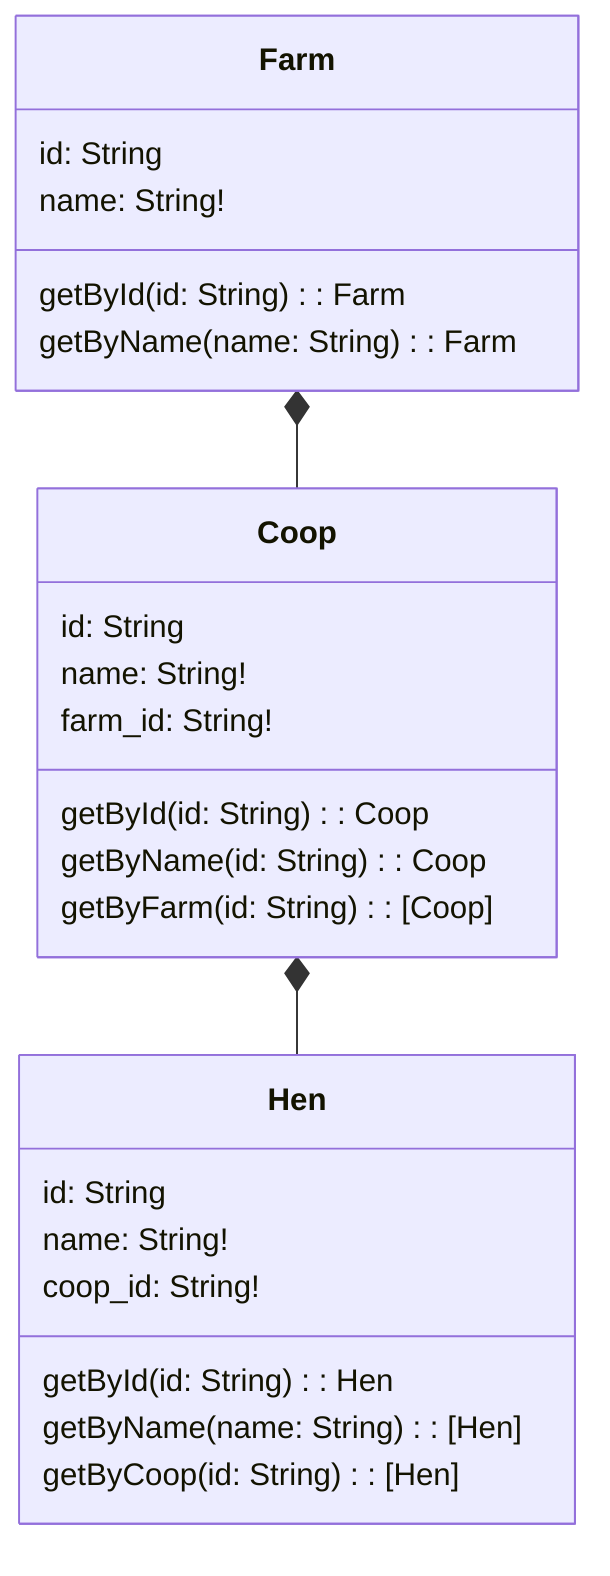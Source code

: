 classDiagram

    Farm *-- Coop
    class Farm {
        id: String
        name: String!

        getById(id: String): Farm
        getByName(name: String): Farm
    }


    Coop *-- Hen
    class Coop {
        id: String
        name: String!
        farm_id: String!

        getById(id: String): Coop
        getByName(id: String): Coop
        getByFarm(id: String): [Coop]
    }

    class Hen {

        id: String
        name: String!
        coop_id: String!

        getById(id: String): Hen
        getByName(name: String): [Hen]
        getByCoop(id: String): [Hen]
    }